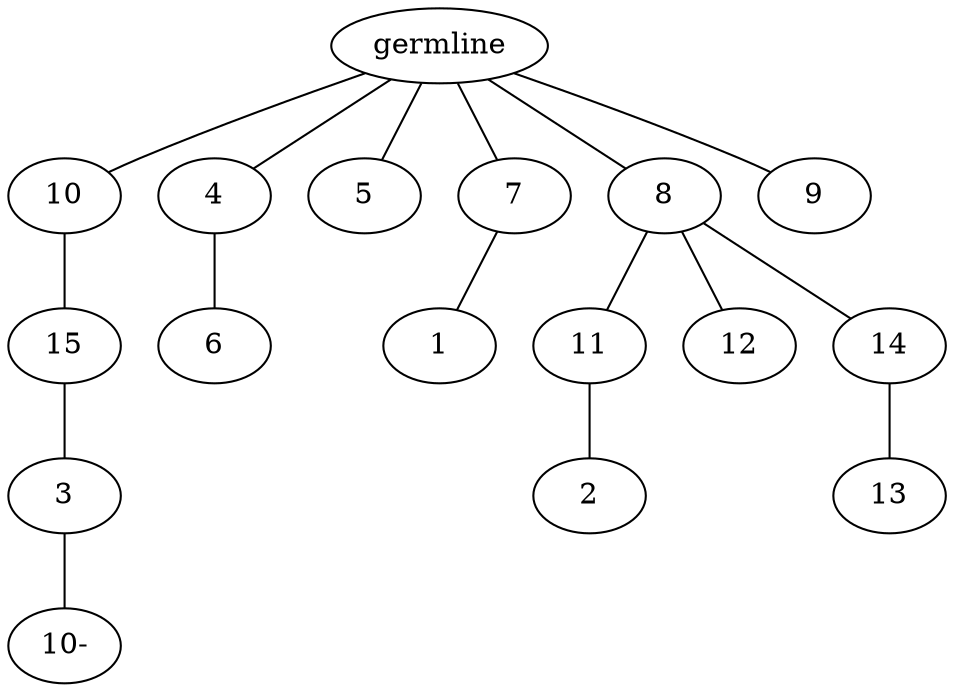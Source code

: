 graph tree {
    "139628915859568" [label="germline"];
    "139628915400032" [label="10"];
    "139628915398160" [label="15"];
    "139628916038480" [label="3"];
    "139628915861824" [label="10-"];
    "139628916056752" [label="4"];
    "139628915398784" [label="6"];
    "139628916124784" [label="5"];
    "139628916039296" [label="7"];
    "139628915367216" [label="1"];
    "139628915400320" [label="8"];
    "139628915364528" [label="11"];
    "139628915367312" [label="2"];
    "139628915366736" [label="12"];
    "139628915364144" [label="14"];
    "139628915366400" [label="13"];
    "139628915400608" [label="9"];
    "139628915859568" -- "139628915400032";
    "139628915859568" -- "139628916056752";
    "139628915859568" -- "139628916124784";
    "139628915859568" -- "139628916039296";
    "139628915859568" -- "139628915400320";
    "139628915859568" -- "139628915400608";
    "139628915400032" -- "139628915398160";
    "139628915398160" -- "139628916038480";
    "139628916038480" -- "139628915861824";
    "139628916056752" -- "139628915398784";
    "139628916039296" -- "139628915367216";
    "139628915400320" -- "139628915364528";
    "139628915400320" -- "139628915366736";
    "139628915400320" -- "139628915364144";
    "139628915364528" -- "139628915367312";
    "139628915364144" -- "139628915366400";
}

